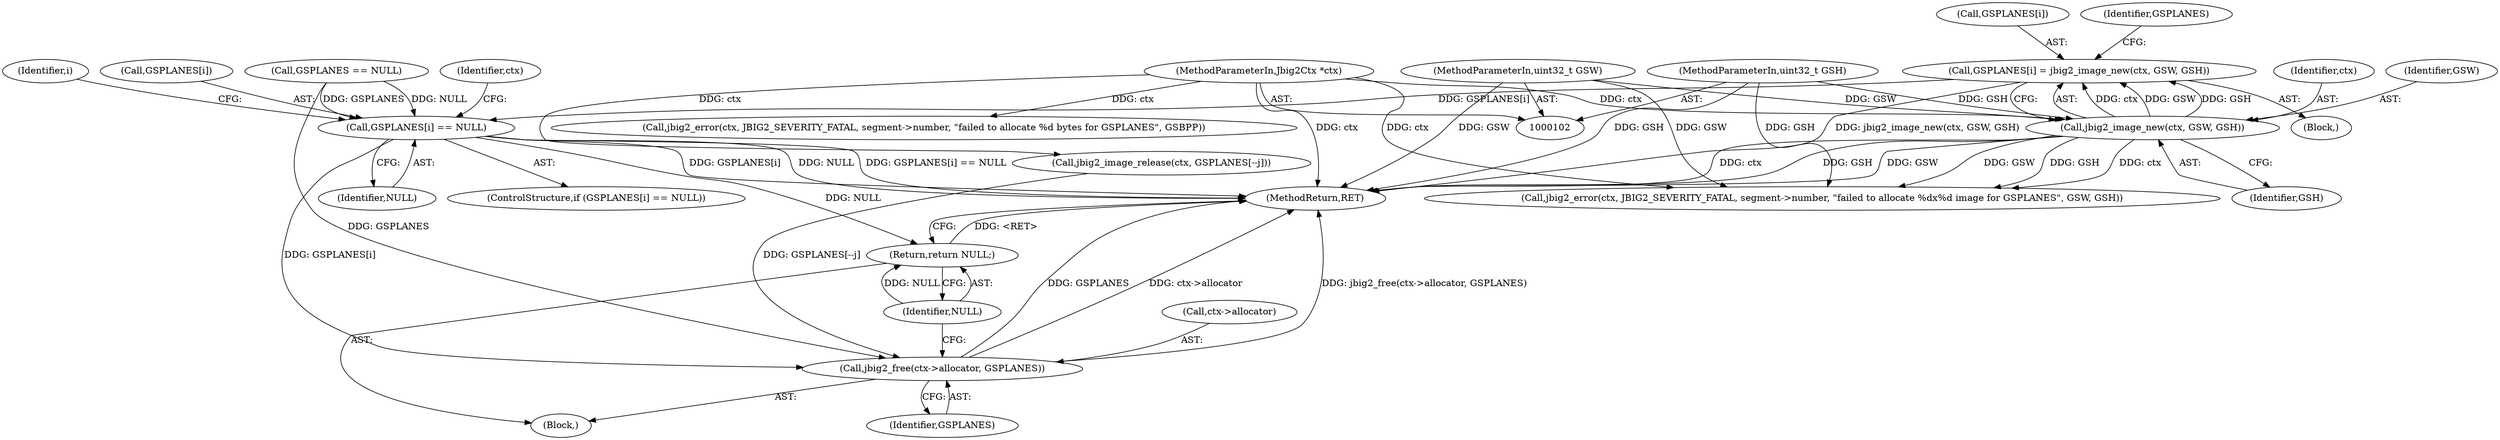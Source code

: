 digraph "0_ghostscript_e698d5c11d27212aa1098bc5b1673a3378563092_1@array" {
"1000165" [label="(Call,GSPLANES[i] = jbig2_image_new(ctx, GSW, GSH))"];
"1000169" [label="(Call,jbig2_image_new(ctx, GSW, GSH))"];
"1000103" [label="(MethodParameterIn,Jbig2Ctx *ctx)"];
"1000108" [label="(MethodParameterIn,uint32_t GSW)"];
"1000109" [label="(MethodParameterIn,uint32_t GSH)"];
"1000174" [label="(Call,GSPLANES[i] == NULL)"];
"1000202" [label="(Call,jbig2_free(ctx->allocator, GSPLANES))"];
"1000207" [label="(Return,return NULL;)"];
"1000180" [label="(Call,jbig2_error(ctx, JBIG2_SEVERITY_FATAL, segment->number, \"failed to allocate %dx%d image for GSPLANES\", GSW, GSH))"];
"1000169" [label="(Call,jbig2_image_new(ctx, GSW, GSH))"];
"1000166" [label="(Call,GSPLANES[i])"];
"1000179" [label="(Block,)"];
"1000172" [label="(Identifier,GSH)"];
"1000145" [label="(Call,jbig2_error(ctx, JBIG2_SEVERITY_FATAL, segment->number, \"failed to allocate %d bytes for GSPLANES\", GSBPP))"];
"1000165" [label="(Call,GSPLANES[i] = jbig2_image_new(ctx, GSW, GSH))"];
"1000174" [label="(Call,GSPLANES[i] == NULL)"];
"1000178" [label="(Identifier,NULL)"];
"1000196" [label="(Call,jbig2_image_release(ctx, GSPLANES[--j]))"];
"1000181" [label="(Identifier,ctx)"];
"1000209" [label="(MethodReturn,RET)"];
"1000164" [label="(Block,)"];
"1000163" [label="(Identifier,i)"];
"1000103" [label="(MethodParameterIn,Jbig2Ctx *ctx)"];
"1000207" [label="(Return,return NULL;)"];
"1000175" [label="(Call,GSPLANES[i])"];
"1000203" [label="(Call,ctx->allocator)"];
"1000176" [label="(Identifier,GSPLANES)"];
"1000170" [label="(Identifier,ctx)"];
"1000173" [label="(ControlStructure,if (GSPLANES[i] == NULL))"];
"1000208" [label="(Identifier,NULL)"];
"1000108" [label="(MethodParameterIn,uint32_t GSW)"];
"1000141" [label="(Call,GSPLANES == NULL)"];
"1000202" [label="(Call,jbig2_free(ctx->allocator, GSPLANES))"];
"1000171" [label="(Identifier,GSW)"];
"1000109" [label="(MethodParameterIn,uint32_t GSH)"];
"1000206" [label="(Identifier,GSPLANES)"];
"1000165" -> "1000164"  [label="AST: "];
"1000165" -> "1000169"  [label="CFG: "];
"1000166" -> "1000165"  [label="AST: "];
"1000169" -> "1000165"  [label="AST: "];
"1000176" -> "1000165"  [label="CFG: "];
"1000165" -> "1000209"  [label="DDG: jbig2_image_new(ctx, GSW, GSH)"];
"1000169" -> "1000165"  [label="DDG: ctx"];
"1000169" -> "1000165"  [label="DDG: GSW"];
"1000169" -> "1000165"  [label="DDG: GSH"];
"1000165" -> "1000174"  [label="DDG: GSPLANES[i]"];
"1000169" -> "1000172"  [label="CFG: "];
"1000170" -> "1000169"  [label="AST: "];
"1000171" -> "1000169"  [label="AST: "];
"1000172" -> "1000169"  [label="AST: "];
"1000169" -> "1000209"  [label="DDG: ctx"];
"1000169" -> "1000209"  [label="DDG: GSH"];
"1000169" -> "1000209"  [label="DDG: GSW"];
"1000103" -> "1000169"  [label="DDG: ctx"];
"1000108" -> "1000169"  [label="DDG: GSW"];
"1000109" -> "1000169"  [label="DDG: GSH"];
"1000169" -> "1000180"  [label="DDG: ctx"];
"1000169" -> "1000180"  [label="DDG: GSW"];
"1000169" -> "1000180"  [label="DDG: GSH"];
"1000103" -> "1000102"  [label="AST: "];
"1000103" -> "1000209"  [label="DDG: ctx"];
"1000103" -> "1000145"  [label="DDG: ctx"];
"1000103" -> "1000180"  [label="DDG: ctx"];
"1000103" -> "1000196"  [label="DDG: ctx"];
"1000108" -> "1000102"  [label="AST: "];
"1000108" -> "1000209"  [label="DDG: GSW"];
"1000108" -> "1000180"  [label="DDG: GSW"];
"1000109" -> "1000102"  [label="AST: "];
"1000109" -> "1000209"  [label="DDG: GSH"];
"1000109" -> "1000180"  [label="DDG: GSH"];
"1000174" -> "1000173"  [label="AST: "];
"1000174" -> "1000178"  [label="CFG: "];
"1000175" -> "1000174"  [label="AST: "];
"1000178" -> "1000174"  [label="AST: "];
"1000181" -> "1000174"  [label="CFG: "];
"1000163" -> "1000174"  [label="CFG: "];
"1000174" -> "1000209"  [label="DDG: NULL"];
"1000174" -> "1000209"  [label="DDG: GSPLANES[i] == NULL"];
"1000174" -> "1000209"  [label="DDG: GSPLANES[i]"];
"1000141" -> "1000174"  [label="DDG: GSPLANES"];
"1000141" -> "1000174"  [label="DDG: NULL"];
"1000174" -> "1000202"  [label="DDG: GSPLANES[i]"];
"1000174" -> "1000207"  [label="DDG: NULL"];
"1000202" -> "1000179"  [label="AST: "];
"1000202" -> "1000206"  [label="CFG: "];
"1000203" -> "1000202"  [label="AST: "];
"1000206" -> "1000202"  [label="AST: "];
"1000208" -> "1000202"  [label="CFG: "];
"1000202" -> "1000209"  [label="DDG: GSPLANES"];
"1000202" -> "1000209"  [label="DDG: ctx->allocator"];
"1000202" -> "1000209"  [label="DDG: jbig2_free(ctx->allocator, GSPLANES)"];
"1000141" -> "1000202"  [label="DDG: GSPLANES"];
"1000196" -> "1000202"  [label="DDG: GSPLANES[--j]"];
"1000207" -> "1000179"  [label="AST: "];
"1000207" -> "1000208"  [label="CFG: "];
"1000208" -> "1000207"  [label="AST: "];
"1000209" -> "1000207"  [label="CFG: "];
"1000207" -> "1000209"  [label="DDG: <RET>"];
"1000208" -> "1000207"  [label="DDG: NULL"];
}
